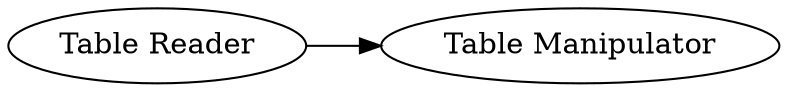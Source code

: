 digraph {
	"2808338438176694636_8" [label="Table Reader"]
	"2808338438176694636_2" [label="Table Manipulator"]
	"2808338438176694636_8" -> "2808338438176694636_2"
	rankdir=LR
}
